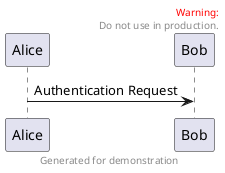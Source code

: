 @startuml
Alice -> Bob: Authentication Request
header
<font color=red>Warning:</font>
Do not use in production.
endheader
center footer Generated for demonstration
@enduml